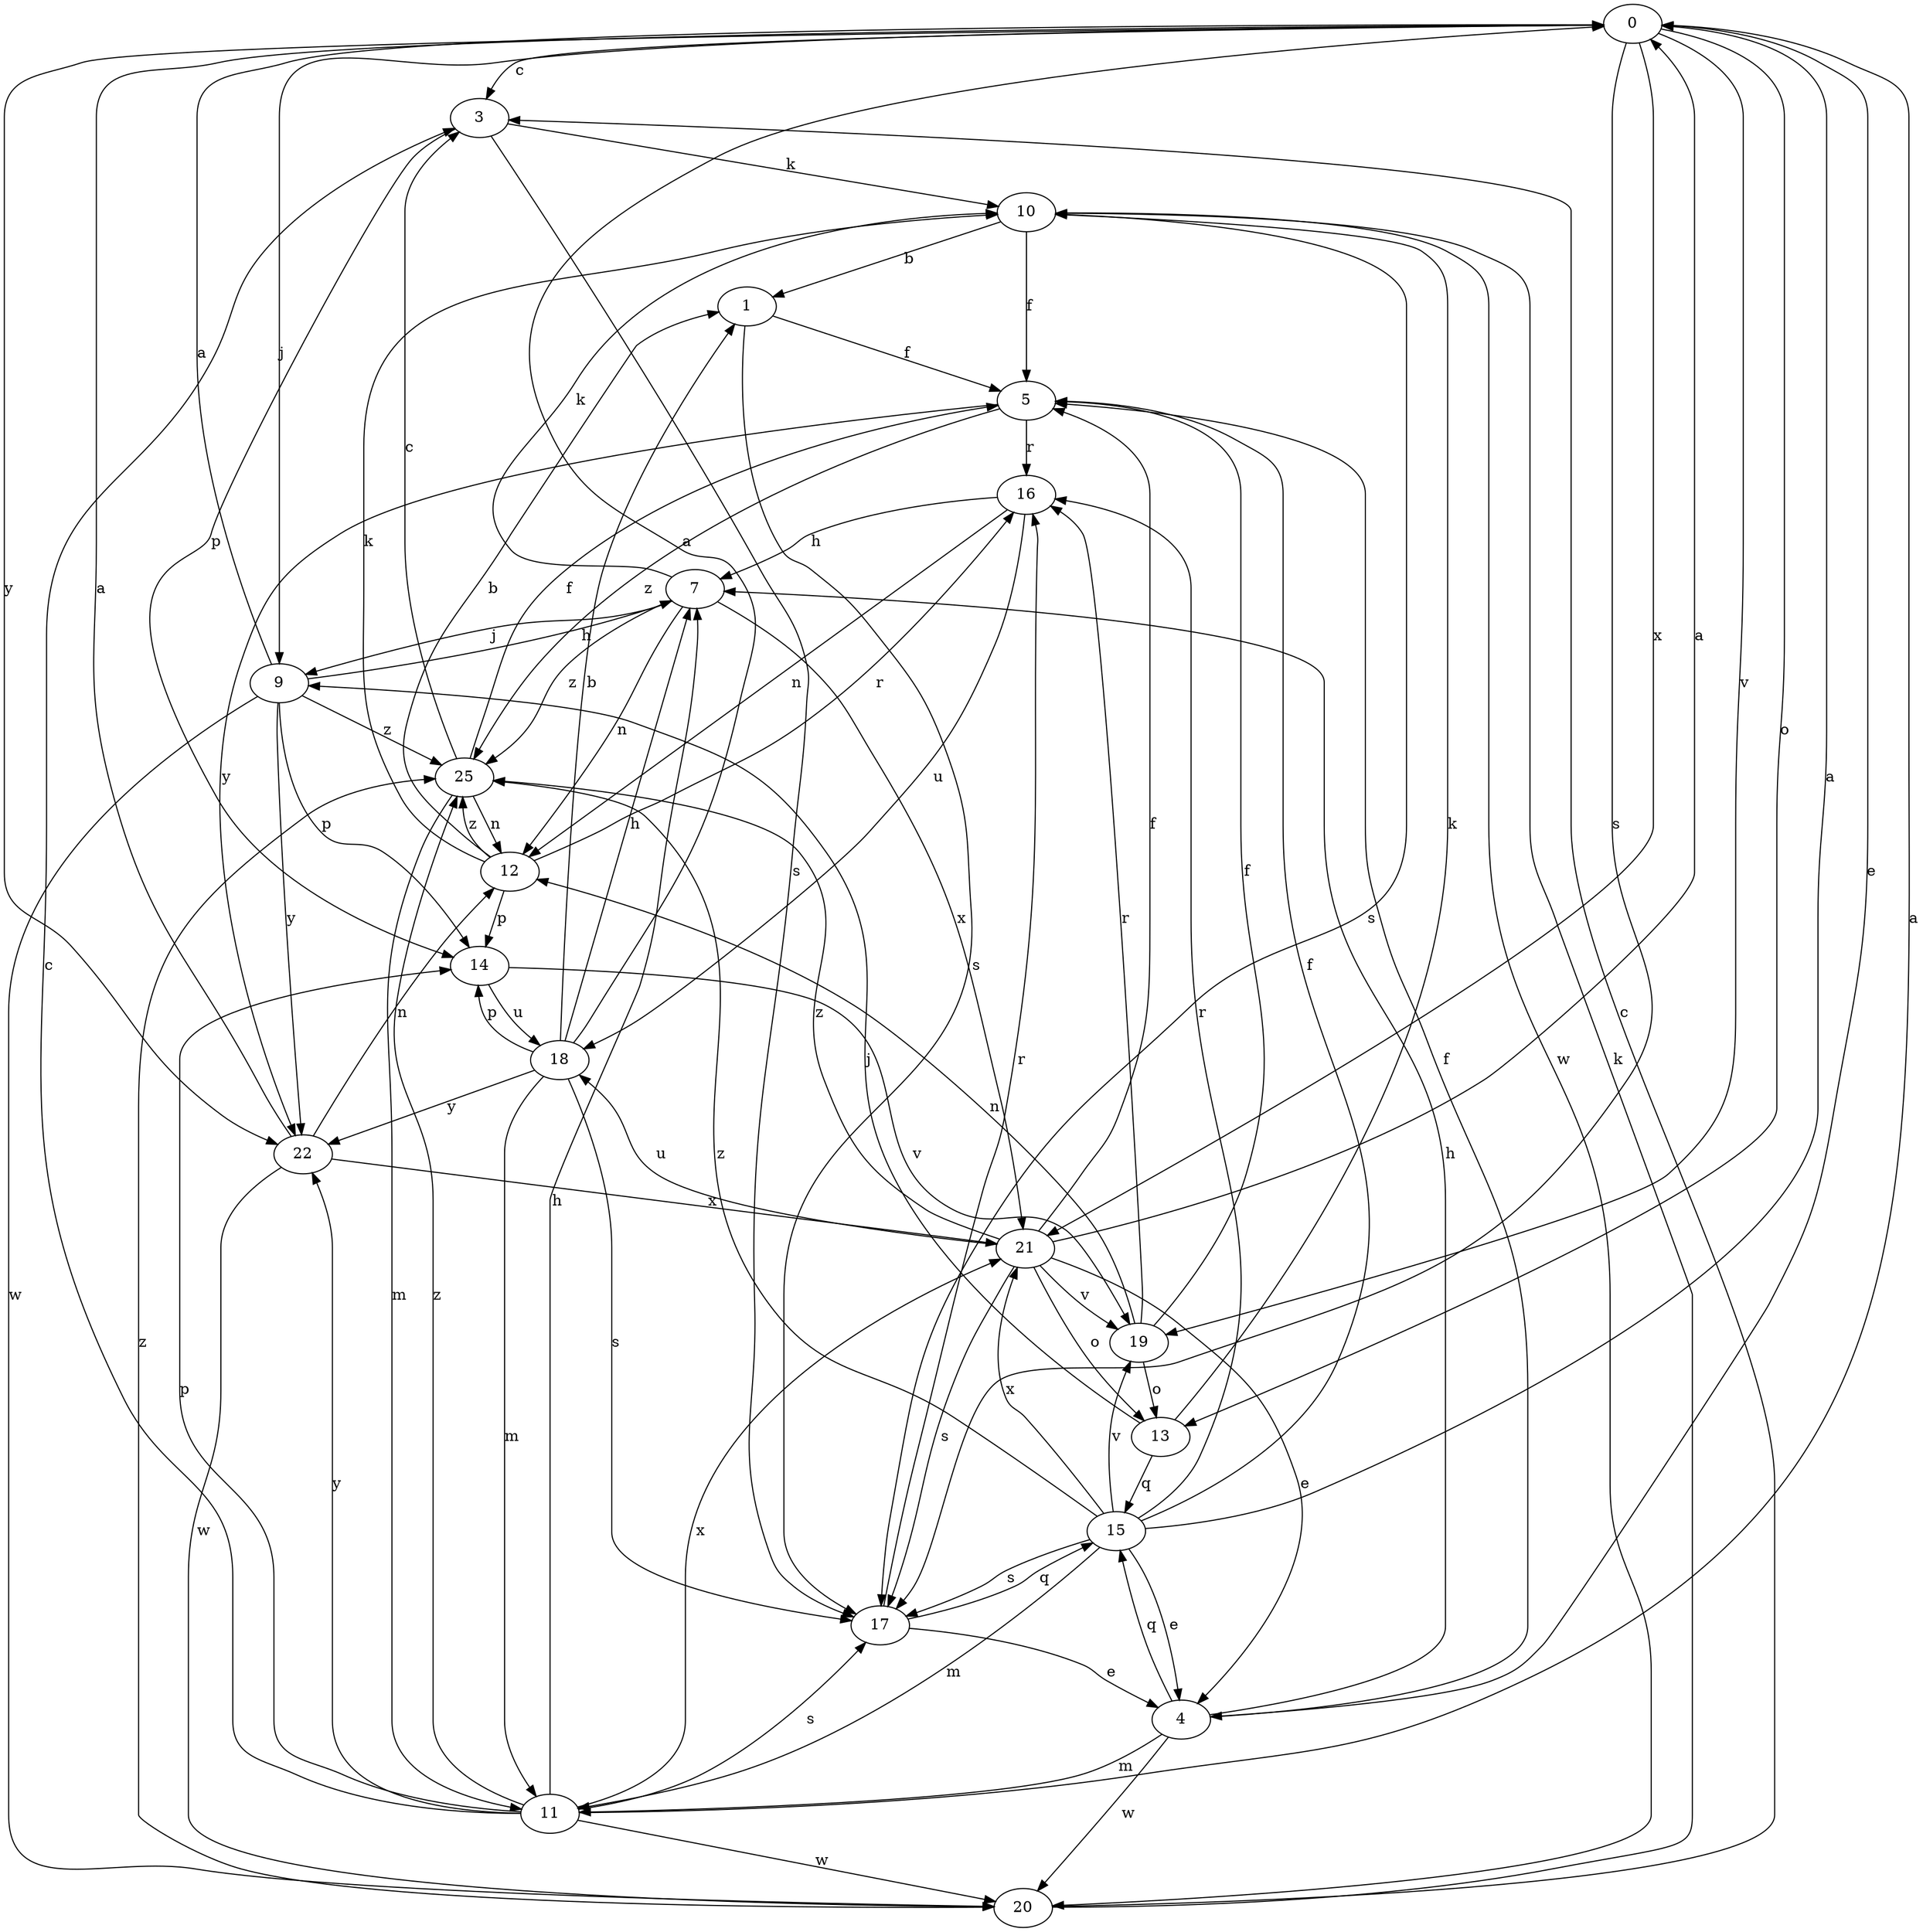 strict digraph  {
0;
1;
3;
4;
5;
7;
9;
10;
11;
12;
13;
14;
15;
16;
17;
18;
19;
20;
21;
22;
25;
0 -> 3  [label=c];
0 -> 4  [label=e];
0 -> 9  [label=j];
0 -> 13  [label=o];
0 -> 17  [label=s];
0 -> 19  [label=v];
0 -> 21  [label=x];
0 -> 22  [label=y];
1 -> 5  [label=f];
1 -> 17  [label=s];
3 -> 10  [label=k];
3 -> 14  [label=p];
3 -> 17  [label=s];
4 -> 5  [label=f];
4 -> 7  [label=h];
4 -> 11  [label=m];
4 -> 15  [label=q];
4 -> 20  [label=w];
5 -> 16  [label=r];
5 -> 22  [label=y];
5 -> 25  [label=z];
7 -> 9  [label=j];
7 -> 10  [label=k];
7 -> 12  [label=n];
7 -> 21  [label=x];
7 -> 25  [label=z];
9 -> 0  [label=a];
9 -> 7  [label=h];
9 -> 14  [label=p];
9 -> 20  [label=w];
9 -> 22  [label=y];
9 -> 25  [label=z];
10 -> 1  [label=b];
10 -> 5  [label=f];
10 -> 17  [label=s];
10 -> 20  [label=w];
11 -> 0  [label=a];
11 -> 3  [label=c];
11 -> 7  [label=h];
11 -> 14  [label=p];
11 -> 17  [label=s];
11 -> 20  [label=w];
11 -> 21  [label=x];
11 -> 22  [label=y];
11 -> 25  [label=z];
12 -> 1  [label=b];
12 -> 10  [label=k];
12 -> 14  [label=p];
12 -> 16  [label=r];
12 -> 25  [label=z];
13 -> 9  [label=j];
13 -> 10  [label=k];
13 -> 15  [label=q];
14 -> 18  [label=u];
14 -> 19  [label=v];
15 -> 0  [label=a];
15 -> 4  [label=e];
15 -> 5  [label=f];
15 -> 11  [label=m];
15 -> 16  [label=r];
15 -> 17  [label=s];
15 -> 19  [label=v];
15 -> 21  [label=x];
15 -> 25  [label=z];
16 -> 7  [label=h];
16 -> 12  [label=n];
16 -> 18  [label=u];
17 -> 4  [label=e];
17 -> 15  [label=q];
17 -> 16  [label=r];
18 -> 0  [label=a];
18 -> 1  [label=b];
18 -> 7  [label=h];
18 -> 11  [label=m];
18 -> 14  [label=p];
18 -> 17  [label=s];
18 -> 22  [label=y];
19 -> 5  [label=f];
19 -> 12  [label=n];
19 -> 13  [label=o];
19 -> 16  [label=r];
20 -> 3  [label=c];
20 -> 10  [label=k];
20 -> 25  [label=z];
21 -> 0  [label=a];
21 -> 4  [label=e];
21 -> 5  [label=f];
21 -> 13  [label=o];
21 -> 17  [label=s];
21 -> 18  [label=u];
21 -> 19  [label=v];
21 -> 25  [label=z];
22 -> 0  [label=a];
22 -> 12  [label=n];
22 -> 20  [label=w];
22 -> 21  [label=x];
25 -> 3  [label=c];
25 -> 5  [label=f];
25 -> 11  [label=m];
25 -> 12  [label=n];
}
